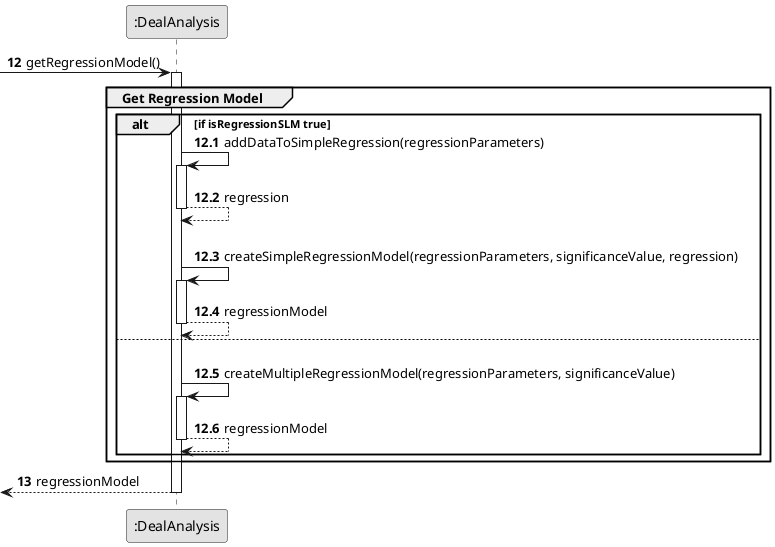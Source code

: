 @startuml
skinparam monochrome true
skinparam packageStyle rectangle
skinparam shadowing false



'hide footbox
participant ":DealAnalysis" as D_A


autonumber 12
-> D_A : getRegressionModel()
autonumber 12.1

activate D_A

    group Get Regression Model

       alt if isRegressionSLM true

           D_A -> D_A : addDataToSimpleRegression(regressionParameters)
           activate D_A

               D_A --> D_A : regression
           deactivate D_A

           |||

           D_A -> D_A : createSimpleRegressionModel(regressionParameters, significanceValue, regression)
           activate D_A

               D_A --> D_A : regressionModel
           deactivate D_A

       else

           |||

           D_A -> D_A : createMultipleRegressionModel(regressionParameters, significanceValue)
           activate D_A

               D_A --> D_A : regressionModel
           deactivate D_A

       end

    end
    autonumber 13

    <-- D_A : regressionModel
deactivate D_A

@enduml